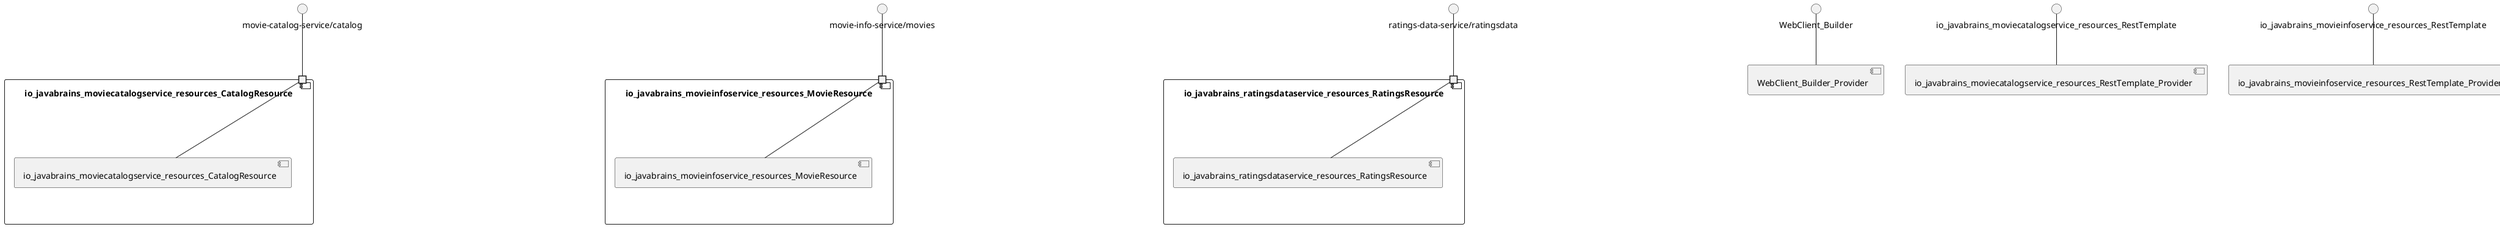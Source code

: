 @startuml
skinparam fixCircleLabelOverlapping true
skinparam componentStyle uml2
component "io_javabrains_moviecatalogservice_resources_CatalogResource\n\n\n\n\n\n" {
[io_javabrains_moviecatalogservice_resources_CatalogResource]
portin " " as io_javabrains_moviecatalogservice_resources_CatalogResource_requires_movie_catalog_service_catalog
"io_javabrains_moviecatalogservice_resources_CatalogResource_requires_movie_catalog_service_catalog"--[io_javabrains_moviecatalogservice_resources_CatalogResource]
}
interface "movie-catalog-service/catalog" as interface.movie_catalog_service_catalog
interface.movie_catalog_service_catalog--"io_javabrains_moviecatalogservice_resources_CatalogResource_requires_movie_catalog_service_catalog"
component "io_javabrains_movieinfoservice_resources_MovieResource\n\n\n\n\n\n" {
[io_javabrains_movieinfoservice_resources_MovieResource]
portin " " as io_javabrains_movieinfoservice_resources_MovieResource_requires_movie_info_service_movies
"io_javabrains_movieinfoservice_resources_MovieResource_requires_movie_info_service_movies"--[io_javabrains_movieinfoservice_resources_MovieResource]
}
interface "movie-info-service/movies" as interface.movie_info_service_movies
interface.movie_info_service_movies--"io_javabrains_movieinfoservice_resources_MovieResource_requires_movie_info_service_movies"
component "io_javabrains_ratingsdataservice_resources_RatingsResource\n\n\n\n\n\n" {
[io_javabrains_ratingsdataservice_resources_RatingsResource]
portin " " as io_javabrains_ratingsdataservice_resources_RatingsResource_requires_ratings_data_service_ratingsdata
"io_javabrains_ratingsdataservice_resources_RatingsResource_requires_ratings_data_service_ratingsdata"--[io_javabrains_ratingsdataservice_resources_RatingsResource]
}
interface "ratings-data-service/ratingsdata" as interface.ratings_data_service_ratingsdata
interface.ratings_data_service_ratingsdata--"io_javabrains_ratingsdataservice_resources_RatingsResource_requires_ratings_data_service_ratingsdata"
interface "WebClient_Builder" as interface.WebClient_Builder
interface.WebClient_Builder--[WebClient_Builder_Provider]
interface "io_javabrains_moviecatalogservice_resources_RestTemplate" as interface.io_javabrains_moviecatalogservice_resources_RestTemplate
interface.io_javabrains_moviecatalogservice_resources_RestTemplate--[io_javabrains_moviecatalogservice_resources_RestTemplate_Provider]
interface "io_javabrains_movieinfoservice_resources_RestTemplate" as interface.io_javabrains_movieinfoservice_resources_RestTemplate
interface.io_javabrains_movieinfoservice_resources_RestTemplate--[io_javabrains_movieinfoservice_resources_RestTemplate_Provider]

@enduml
